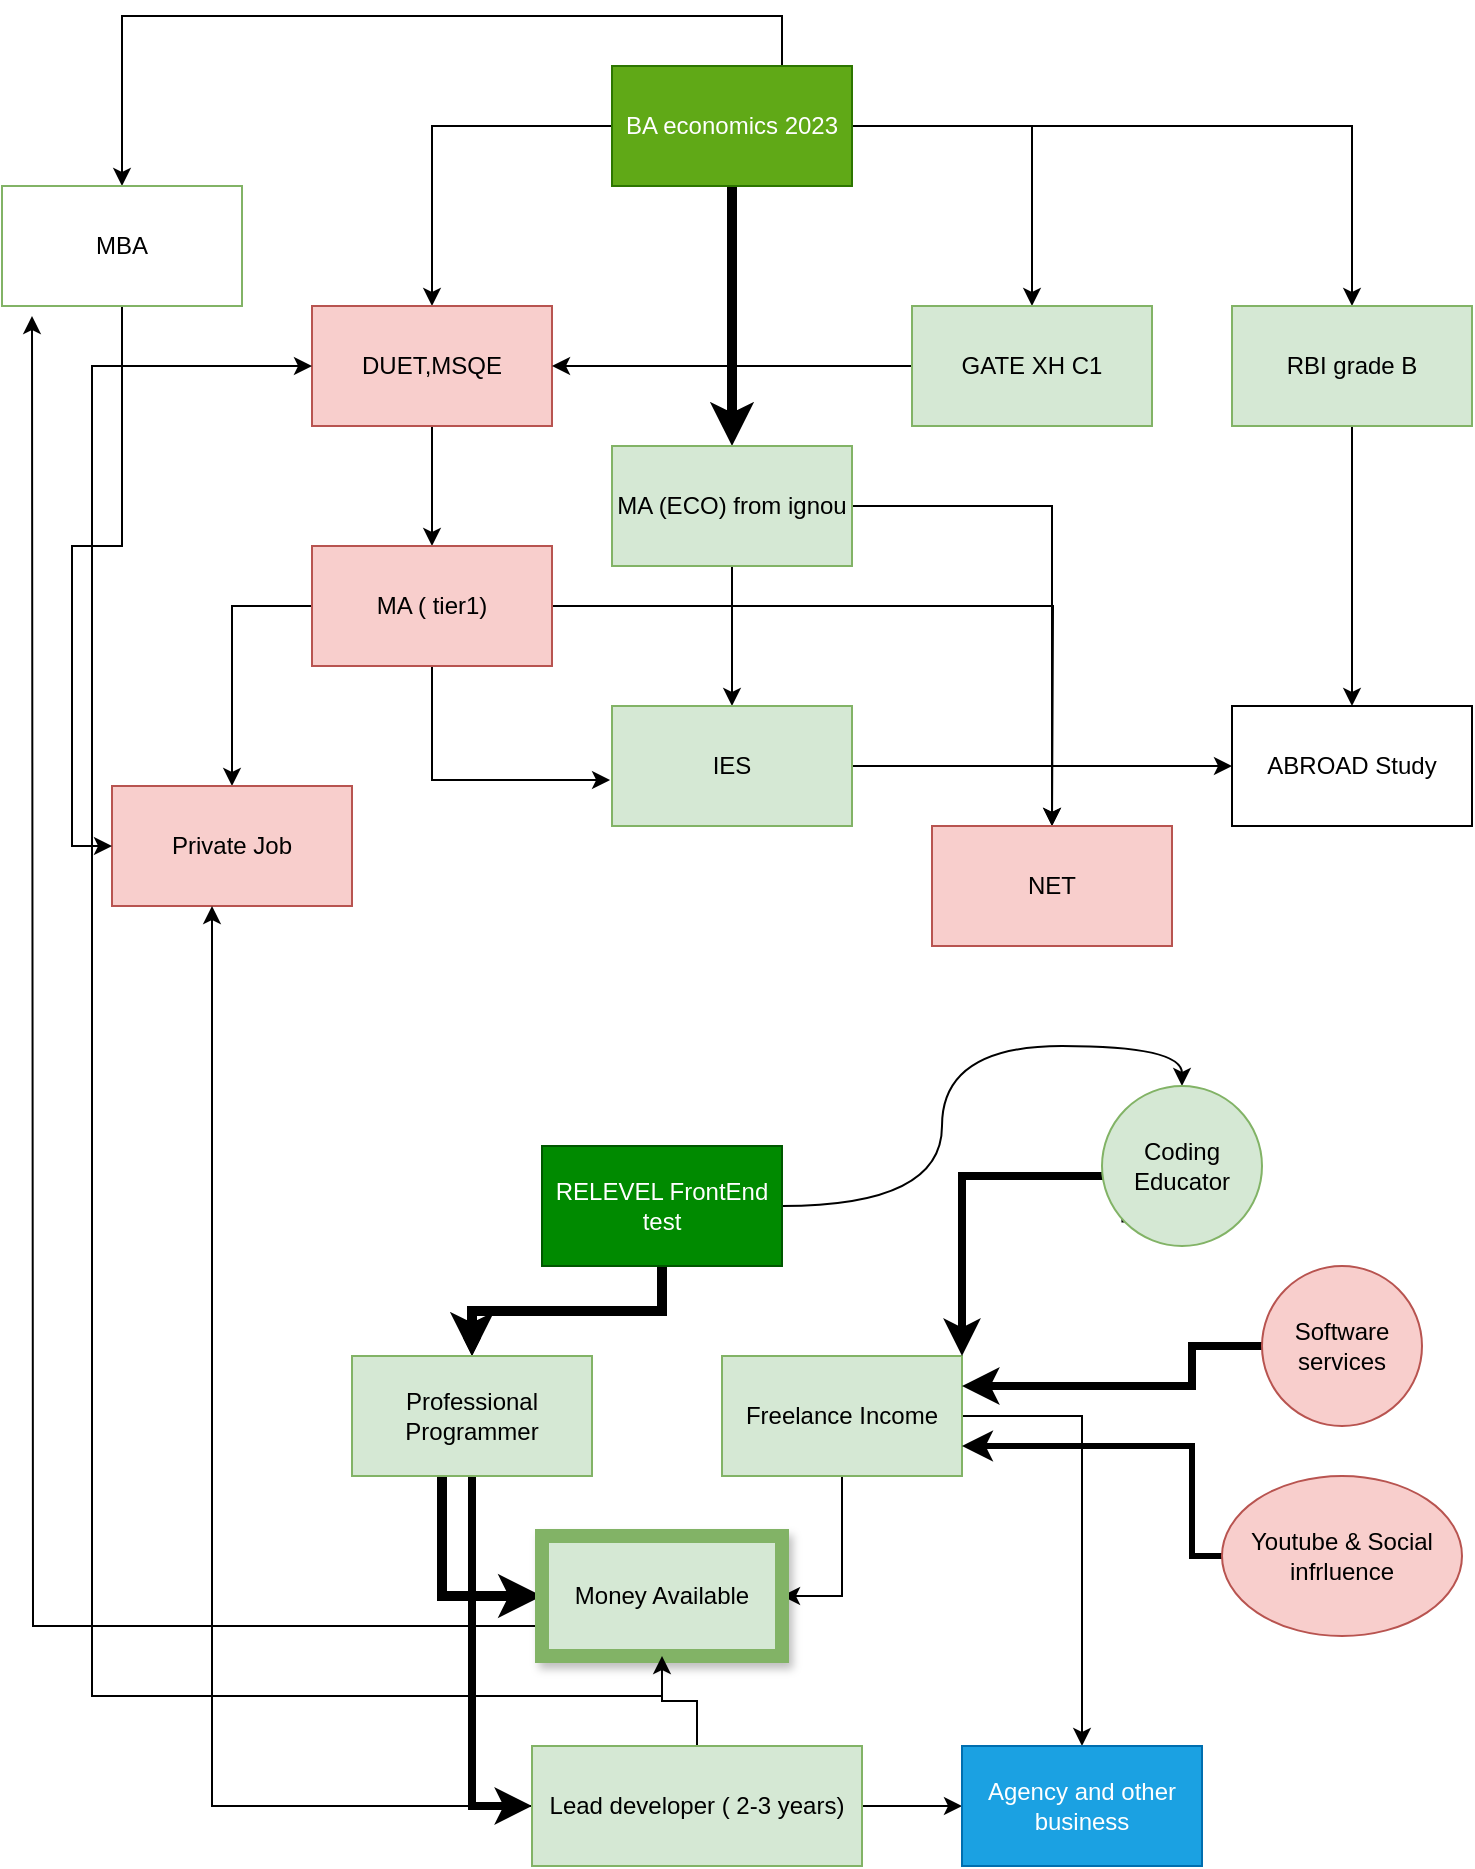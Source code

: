 <mxfile version="18.0.2" type="github">
  <diagram id="l5MQT0l0J_C5blnGxe-R" name="Page-1">
    <mxGraphModel dx="1574" dy="1036" grid="1" gridSize="15" guides="1" tooltips="1" connect="1" arrows="1" fold="1" page="1" pageScale="1" pageWidth="850" pageHeight="1100" math="0" shadow="0">
      <root>
        <mxCell id="0" />
        <mxCell id="1" parent="0" />
        <mxCell id="cHPvtZxhLTsQ24sQFhtI-3" value="" style="edgeStyle=orthogonalEdgeStyle;rounded=0;orthogonalLoop=1;jettySize=auto;html=1;" parent="1" source="cHPvtZxhLTsQ24sQFhtI-1" target="cHPvtZxhLTsQ24sQFhtI-2" edge="1">
          <mxGeometry relative="1" as="geometry" />
        </mxCell>
        <mxCell id="cHPvtZxhLTsQ24sQFhtI-6" value="" style="edgeStyle=orthogonalEdgeStyle;rounded=0;orthogonalLoop=1;jettySize=auto;html=1;" parent="1" source="cHPvtZxhLTsQ24sQFhtI-1" target="cHPvtZxhLTsQ24sQFhtI-5" edge="1">
          <mxGeometry relative="1" as="geometry" />
        </mxCell>
        <mxCell id="cHPvtZxhLTsQ24sQFhtI-9" value="" style="edgeStyle=orthogonalEdgeStyle;rounded=0;orthogonalLoop=1;jettySize=auto;html=1;strokeWidth=5;" parent="1" source="cHPvtZxhLTsQ24sQFhtI-1" target="cHPvtZxhLTsQ24sQFhtI-8" edge="1">
          <mxGeometry relative="1" as="geometry" />
        </mxCell>
        <mxCell id="cHPvtZxhLTsQ24sQFhtI-14" style="edgeStyle=orthogonalEdgeStyle;rounded=0;orthogonalLoop=1;jettySize=auto;html=1;exitX=1;exitY=0.5;exitDx=0;exitDy=0;entryX=0.5;entryY=0;entryDx=0;entryDy=0;" parent="1" source="cHPvtZxhLTsQ24sQFhtI-1" target="cHPvtZxhLTsQ24sQFhtI-13" edge="1">
          <mxGeometry relative="1" as="geometry" />
        </mxCell>
        <mxCell id="l-d240GoZ30HzUqu10cJ-5" style="edgeStyle=orthogonalEdgeStyle;orthogonalLoop=1;jettySize=auto;html=1;exitX=1;exitY=0;exitDx=0;exitDy=0;entryX=0.5;entryY=0;entryDx=0;entryDy=0;strokeWidth=1;rounded=0;" edge="1" parent="1" source="cHPvtZxhLTsQ24sQFhtI-1" target="l-d240GoZ30HzUqu10cJ-4">
          <mxGeometry relative="1" as="geometry">
            <Array as="points">
              <mxPoint x="435" y="40" />
              <mxPoint x="435" y="15" />
              <mxPoint x="105" y="15" />
            </Array>
          </mxGeometry>
        </mxCell>
        <mxCell id="cHPvtZxhLTsQ24sQFhtI-1" value="BA economics 2023" style="rounded=0;whiteSpace=wrap;html=1;fillColor=#60a917;strokeColor=#2D7600;fontColor=#ffffff;" parent="1" vertex="1">
          <mxGeometry x="350" y="40" width="120" height="60" as="geometry" />
        </mxCell>
        <mxCell id="cHPvtZxhLTsQ24sQFhtI-20" style="edgeStyle=orthogonalEdgeStyle;rounded=0;orthogonalLoop=1;jettySize=auto;html=1;" parent="1" source="cHPvtZxhLTsQ24sQFhtI-2" target="cHPvtZxhLTsQ24sQFhtI-19" edge="1">
          <mxGeometry relative="1" as="geometry" />
        </mxCell>
        <mxCell id="cHPvtZxhLTsQ24sQFhtI-2" value="DUET,MSQE" style="whiteSpace=wrap;html=1;rounded=0;fillColor=#f8cecc;strokeColor=#b85450;" parent="1" vertex="1">
          <mxGeometry x="200" y="160" width="120" height="60" as="geometry" />
        </mxCell>
        <mxCell id="cHPvtZxhLTsQ24sQFhtI-7" style="edgeStyle=orthogonalEdgeStyle;rounded=0;orthogonalLoop=1;jettySize=auto;html=1;exitX=0;exitY=0.5;exitDx=0;exitDy=0;entryX=1;entryY=0.5;entryDx=0;entryDy=0;" parent="1" source="cHPvtZxhLTsQ24sQFhtI-5" target="cHPvtZxhLTsQ24sQFhtI-2" edge="1">
          <mxGeometry relative="1" as="geometry" />
        </mxCell>
        <mxCell id="cHPvtZxhLTsQ24sQFhtI-5" value="GATE XH C1" style="whiteSpace=wrap;html=1;rounded=0;fillColor=#d5e8d4;strokeColor=#82b366;" parent="1" vertex="1">
          <mxGeometry x="500" y="160" width="120" height="60" as="geometry" />
        </mxCell>
        <mxCell id="cHPvtZxhLTsQ24sQFhtI-12" style="edgeStyle=orthogonalEdgeStyle;rounded=0;orthogonalLoop=1;jettySize=auto;html=1;exitX=0.5;exitY=1;exitDx=0;exitDy=0;entryX=0.5;entryY=0;entryDx=0;entryDy=0;" parent="1" source="cHPvtZxhLTsQ24sQFhtI-8" target="cHPvtZxhLTsQ24sQFhtI-10" edge="1">
          <mxGeometry relative="1" as="geometry" />
        </mxCell>
        <mxCell id="cHPvtZxhLTsQ24sQFhtI-26" style="edgeStyle=orthogonalEdgeStyle;rounded=0;orthogonalLoop=1;jettySize=auto;html=1;entryX=0.5;entryY=0;entryDx=0;entryDy=0;" parent="1" source="cHPvtZxhLTsQ24sQFhtI-8" target="cHPvtZxhLTsQ24sQFhtI-25" edge="1">
          <mxGeometry relative="1" as="geometry" />
        </mxCell>
        <mxCell id="cHPvtZxhLTsQ24sQFhtI-8" value="MA (ECO) from ignou" style="whiteSpace=wrap;html=1;rounded=0;fillColor=#d5e8d4;strokeColor=#82b366;" parent="1" vertex="1">
          <mxGeometry x="350" y="230" width="120" height="60" as="geometry" />
        </mxCell>
        <mxCell id="cHPvtZxhLTsQ24sQFhtI-17" style="edgeStyle=orthogonalEdgeStyle;rounded=0;orthogonalLoop=1;jettySize=auto;html=1;exitX=1;exitY=0.5;exitDx=0;exitDy=0;" parent="1" source="cHPvtZxhLTsQ24sQFhtI-10" target="cHPvtZxhLTsQ24sQFhtI-15" edge="1">
          <mxGeometry relative="1" as="geometry" />
        </mxCell>
        <mxCell id="cHPvtZxhLTsQ24sQFhtI-10" value="IES" style="rounded=0;whiteSpace=wrap;html=1;fillColor=#d5e8d4;strokeColor=#82b366;" parent="1" vertex="1">
          <mxGeometry x="350" y="360" width="120" height="60" as="geometry" />
        </mxCell>
        <mxCell id="cHPvtZxhLTsQ24sQFhtI-18" style="edgeStyle=orthogonalEdgeStyle;rounded=0;orthogonalLoop=1;jettySize=auto;html=1;exitX=0.5;exitY=1;exitDx=0;exitDy=0;" parent="1" source="cHPvtZxhLTsQ24sQFhtI-13" target="cHPvtZxhLTsQ24sQFhtI-15" edge="1">
          <mxGeometry relative="1" as="geometry" />
        </mxCell>
        <mxCell id="cHPvtZxhLTsQ24sQFhtI-13" value="RBI grade B" style="rounded=0;whiteSpace=wrap;html=1;fillColor=#d5e8d4;strokeColor=#82b366;" parent="1" vertex="1">
          <mxGeometry x="660" y="160" width="120" height="60" as="geometry" />
        </mxCell>
        <mxCell id="cHPvtZxhLTsQ24sQFhtI-15" value="ABROAD Study&lt;br&gt;" style="rounded=0;whiteSpace=wrap;html=1;" parent="1" vertex="1">
          <mxGeometry x="660" y="360" width="120" height="60" as="geometry" />
        </mxCell>
        <mxCell id="cHPvtZxhLTsQ24sQFhtI-22" style="edgeStyle=orthogonalEdgeStyle;rounded=0;orthogonalLoop=1;jettySize=auto;html=1;exitX=0.5;exitY=1;exitDx=0;exitDy=0;entryX=-0.008;entryY=0.617;entryDx=0;entryDy=0;entryPerimeter=0;" parent="1" source="cHPvtZxhLTsQ24sQFhtI-19" target="cHPvtZxhLTsQ24sQFhtI-10" edge="1">
          <mxGeometry relative="1" as="geometry" />
        </mxCell>
        <mxCell id="cHPvtZxhLTsQ24sQFhtI-24" style="edgeStyle=orthogonalEdgeStyle;rounded=0;orthogonalLoop=1;jettySize=auto;html=1;exitX=0;exitY=0.5;exitDx=0;exitDy=0;entryX=0.5;entryY=0;entryDx=0;entryDy=0;" parent="1" source="cHPvtZxhLTsQ24sQFhtI-19" target="cHPvtZxhLTsQ24sQFhtI-23" edge="1">
          <mxGeometry relative="1" as="geometry" />
        </mxCell>
        <mxCell id="cHPvtZxhLTsQ24sQFhtI-27" style="edgeStyle=orthogonalEdgeStyle;rounded=0;orthogonalLoop=1;jettySize=auto;html=1;" parent="1" source="cHPvtZxhLTsQ24sQFhtI-19" edge="1">
          <mxGeometry relative="1" as="geometry">
            <mxPoint x="570" y="420" as="targetPoint" />
          </mxGeometry>
        </mxCell>
        <mxCell id="cHPvtZxhLTsQ24sQFhtI-19" value="MA ( tier1)" style="rounded=0;whiteSpace=wrap;html=1;fillColor=#f8cecc;strokeColor=#b85450;" parent="1" vertex="1">
          <mxGeometry x="200" y="280" width="120" height="60" as="geometry" />
        </mxCell>
        <mxCell id="cHPvtZxhLTsQ24sQFhtI-23" value="Private Job" style="rounded=0;whiteSpace=wrap;html=1;fillColor=#f8cecc;strokeColor=#b85450;" parent="1" vertex="1">
          <mxGeometry x="100" y="400" width="120" height="60" as="geometry" />
        </mxCell>
        <mxCell id="cHPvtZxhLTsQ24sQFhtI-25" value="NET" style="rounded=0;whiteSpace=wrap;html=1;fillColor=#f8cecc;strokeColor=#b85450;" parent="1" vertex="1">
          <mxGeometry x="510" y="420" width="120" height="60" as="geometry" />
        </mxCell>
        <mxCell id="cHPvtZxhLTsQ24sQFhtI-30" value="" style="edgeStyle=orthogonalEdgeStyle;rounded=0;orthogonalLoop=1;jettySize=auto;html=1;" parent="1" source="cHPvtZxhLTsQ24sQFhtI-28" target="cHPvtZxhLTsQ24sQFhtI-29" edge="1">
          <mxGeometry relative="1" as="geometry" />
        </mxCell>
        <mxCell id="cHPvtZxhLTsQ24sQFhtI-31" value="" style="edgeStyle=orthogonalEdgeStyle;rounded=0;orthogonalLoop=1;jettySize=auto;html=1;strokeWidth=5;" parent="1" source="cHPvtZxhLTsQ24sQFhtI-28" target="cHPvtZxhLTsQ24sQFhtI-29" edge="1">
          <mxGeometry relative="1" as="geometry" />
        </mxCell>
        <mxCell id="l-d240GoZ30HzUqu10cJ-1" style="edgeStyle=orthogonalEdgeStyle;curved=1;orthogonalLoop=1;jettySize=auto;html=1;entryX=0.5;entryY=0;entryDx=0;entryDy=0;strokeWidth=1;" edge="1" parent="1" source="cHPvtZxhLTsQ24sQFhtI-28" target="cHPvtZxhLTsQ24sQFhtI-43">
          <mxGeometry relative="1" as="geometry" />
        </mxCell>
        <mxCell id="cHPvtZxhLTsQ24sQFhtI-28" value="RELEVEL FrontEnd test" style="rounded=0;whiteSpace=wrap;html=1;fillColor=#008a00;strokeColor=#005700;fontColor=#ffffff;" parent="1" vertex="1">
          <mxGeometry x="315" y="580" width="120" height="60" as="geometry" />
        </mxCell>
        <mxCell id="cHPvtZxhLTsQ24sQFhtI-36" style="edgeStyle=orthogonalEdgeStyle;rounded=0;orthogonalLoop=1;jettySize=auto;html=1;entryX=0;entryY=0.5;entryDx=0;entryDy=0;strokeWidth=5;" parent="1" source="cHPvtZxhLTsQ24sQFhtI-29" target="cHPvtZxhLTsQ24sQFhtI-34" edge="1">
          <mxGeometry relative="1" as="geometry">
            <Array as="points">
              <mxPoint x="265" y="805" />
            </Array>
          </mxGeometry>
        </mxCell>
        <mxCell id="cHPvtZxhLTsQ24sQFhtI-39" style="edgeStyle=orthogonalEdgeStyle;rounded=0;orthogonalLoop=1;jettySize=auto;html=1;entryX=0;entryY=0.5;entryDx=0;entryDy=0;strokeWidth=4;" parent="1" source="cHPvtZxhLTsQ24sQFhtI-29" target="cHPvtZxhLTsQ24sQFhtI-38" edge="1">
          <mxGeometry relative="1" as="geometry" />
        </mxCell>
        <mxCell id="cHPvtZxhLTsQ24sQFhtI-29" value="Professional Programmer" style="rounded=0;whiteSpace=wrap;html=1;fillColor=#d5e8d4;strokeColor=#82b366;" parent="1" vertex="1">
          <mxGeometry x="220" y="685" width="120" height="60" as="geometry" />
        </mxCell>
        <mxCell id="cHPvtZxhLTsQ24sQFhtI-37" style="edgeStyle=orthogonalEdgeStyle;rounded=0;orthogonalLoop=1;jettySize=auto;html=1;entryX=1;entryY=0.5;entryDx=0;entryDy=0;" parent="1" source="cHPvtZxhLTsQ24sQFhtI-32" target="cHPvtZxhLTsQ24sQFhtI-34" edge="1">
          <mxGeometry relative="1" as="geometry" />
        </mxCell>
        <mxCell id="cHPvtZxhLTsQ24sQFhtI-42" style="edgeStyle=orthogonalEdgeStyle;rounded=0;orthogonalLoop=1;jettySize=auto;html=1;entryX=0.5;entryY=0;entryDx=0;entryDy=0;" parent="1" source="cHPvtZxhLTsQ24sQFhtI-32" target="cHPvtZxhLTsQ24sQFhtI-41" edge="1">
          <mxGeometry relative="1" as="geometry">
            <Array as="points">
              <mxPoint x="585" y="715" />
            </Array>
          </mxGeometry>
        </mxCell>
        <mxCell id="cHPvtZxhLTsQ24sQFhtI-32" value="Freelance Income" style="rounded=0;whiteSpace=wrap;html=1;fillColor=#d5e8d4;strokeColor=#82b366;" parent="1" vertex="1">
          <mxGeometry x="405" y="685" width="120" height="60" as="geometry" />
        </mxCell>
        <mxCell id="cHPvtZxhLTsQ24sQFhtI-35" style="edgeStyle=orthogonalEdgeStyle;rounded=0;orthogonalLoop=1;jettySize=auto;html=1;entryX=0;entryY=0.5;entryDx=0;entryDy=0;" parent="1" source="cHPvtZxhLTsQ24sQFhtI-34" target="cHPvtZxhLTsQ24sQFhtI-2" edge="1">
          <mxGeometry relative="1" as="geometry">
            <Array as="points">
              <mxPoint x="375" y="855" />
              <mxPoint x="90" y="855" />
              <mxPoint x="90" y="190" />
            </Array>
          </mxGeometry>
        </mxCell>
        <mxCell id="l-d240GoZ30HzUqu10cJ-6" style="edgeStyle=orthogonalEdgeStyle;rounded=0;orthogonalLoop=1;jettySize=auto;html=1;exitX=0;exitY=0.75;exitDx=0;exitDy=0;strokeWidth=1;" edge="1" parent="1" source="cHPvtZxhLTsQ24sQFhtI-34">
          <mxGeometry relative="1" as="geometry">
            <mxPoint x="60" y="165" as="targetPoint" />
          </mxGeometry>
        </mxCell>
        <mxCell id="cHPvtZxhLTsQ24sQFhtI-34" value="Money Available&lt;br&gt;" style="rounded=0;whiteSpace=wrap;html=1;fillColor=#d5e8d4;strokeColor=#82b366;strokeWidth=7;perimeterSpacing=0;sketch=0;shadow=1;glass=0;" parent="1" vertex="1">
          <mxGeometry x="315" y="775" width="120" height="60" as="geometry" />
        </mxCell>
        <mxCell id="cHPvtZxhLTsQ24sQFhtI-50" value="" style="edgeStyle=orthogonalEdgeStyle;rounded=0;orthogonalLoop=1;jettySize=auto;html=1;" parent="1" source="cHPvtZxhLTsQ24sQFhtI-38" target="cHPvtZxhLTsQ24sQFhtI-41" edge="1">
          <mxGeometry relative="1" as="geometry" />
        </mxCell>
        <mxCell id="cHPvtZxhLTsQ24sQFhtI-53" value="" style="edgeStyle=orthogonalEdgeStyle;rounded=0;orthogonalLoop=1;jettySize=auto;html=1;" parent="1" source="cHPvtZxhLTsQ24sQFhtI-38" target="cHPvtZxhLTsQ24sQFhtI-34" edge="1">
          <mxGeometry relative="1" as="geometry" />
        </mxCell>
        <mxCell id="l-d240GoZ30HzUqu10cJ-8" style="edgeStyle=orthogonalEdgeStyle;rounded=0;orthogonalLoop=1;jettySize=auto;html=1;strokeWidth=1;" edge="1" parent="1" source="cHPvtZxhLTsQ24sQFhtI-38" target="cHPvtZxhLTsQ24sQFhtI-23">
          <mxGeometry relative="1" as="geometry">
            <mxPoint x="150" y="467" as="targetPoint" />
            <Array as="points">
              <mxPoint x="150" y="910" />
            </Array>
          </mxGeometry>
        </mxCell>
        <mxCell id="cHPvtZxhLTsQ24sQFhtI-38" value="Lead developer ( 2-3 years)" style="rounded=0;whiteSpace=wrap;html=1;fillColor=#d5e8d4;strokeColor=#82b366;" parent="1" vertex="1">
          <mxGeometry x="310" y="880" width="165" height="60" as="geometry" />
        </mxCell>
        <mxCell id="cHPvtZxhLTsQ24sQFhtI-41" value="Agency and other business" style="rounded=0;whiteSpace=wrap;html=1;fillColor=#1ba1e2;fontColor=#ffffff;strokeColor=#006EAF;" parent="1" vertex="1">
          <mxGeometry x="525" y="880" width="120" height="60" as="geometry" />
        </mxCell>
        <mxCell id="cHPvtZxhLTsQ24sQFhtI-45" style="edgeStyle=orthogonalEdgeStyle;rounded=0;orthogonalLoop=1;jettySize=auto;html=1;exitX=0;exitY=1;exitDx=0;exitDy=0;entryX=1;entryY=0;entryDx=0;entryDy=0;strokeWidth=4;" parent="1" source="cHPvtZxhLTsQ24sQFhtI-43" target="cHPvtZxhLTsQ24sQFhtI-32" edge="1">
          <mxGeometry relative="1" as="geometry">
            <Array as="points">
              <mxPoint x="607" y="595" />
              <mxPoint x="525" y="595" />
            </Array>
          </mxGeometry>
        </mxCell>
        <mxCell id="cHPvtZxhLTsQ24sQFhtI-43" value="Coding Educator" style="ellipse;whiteSpace=wrap;html=1;aspect=fixed;fillColor=#d5e8d4;strokeColor=#82b366;" parent="1" vertex="1">
          <mxGeometry x="595" y="550" width="80" height="80" as="geometry" />
        </mxCell>
        <mxCell id="cHPvtZxhLTsQ24sQFhtI-48" style="edgeStyle=orthogonalEdgeStyle;rounded=0;orthogonalLoop=1;jettySize=auto;html=1;exitX=0;exitY=0.5;exitDx=0;exitDy=0;entryX=1;entryY=0.25;entryDx=0;entryDy=0;strokeWidth=4;" parent="1" source="cHPvtZxhLTsQ24sQFhtI-46" target="cHPvtZxhLTsQ24sQFhtI-32" edge="1">
          <mxGeometry relative="1" as="geometry">
            <Array as="points">
              <mxPoint x="640" y="680" />
              <mxPoint x="640" y="700" />
            </Array>
          </mxGeometry>
        </mxCell>
        <mxCell id="cHPvtZxhLTsQ24sQFhtI-46" value="Software services&lt;br&gt;" style="ellipse;whiteSpace=wrap;html=1;aspect=fixed;fillColor=#f8cecc;strokeColor=#b85450;" parent="1" vertex="1">
          <mxGeometry x="675" y="640" width="80" height="80" as="geometry" />
        </mxCell>
        <mxCell id="cHPvtZxhLTsQ24sQFhtI-52" style="edgeStyle=orthogonalEdgeStyle;rounded=0;orthogonalLoop=1;jettySize=auto;html=1;entryX=1;entryY=0.75;entryDx=0;entryDy=0;strokeWidth=3;" parent="1" source="cHPvtZxhLTsQ24sQFhtI-51" target="cHPvtZxhLTsQ24sQFhtI-32" edge="1">
          <mxGeometry relative="1" as="geometry">
            <mxPoint x="550" y="730" as="targetPoint" />
            <Array as="points">
              <mxPoint x="640" y="785" />
              <mxPoint x="640" y="730" />
            </Array>
          </mxGeometry>
        </mxCell>
        <mxCell id="cHPvtZxhLTsQ24sQFhtI-51" value="Youtube &amp;amp; Social infrluence&lt;br&gt;" style="ellipse;whiteSpace=wrap;html=1;fillColor=#f8cecc;strokeColor=#b85450;" parent="1" vertex="1">
          <mxGeometry x="655" y="745" width="120" height="80" as="geometry" />
        </mxCell>
        <mxCell id="l-d240GoZ30HzUqu10cJ-7" style="edgeStyle=orthogonalEdgeStyle;rounded=0;orthogonalLoop=1;jettySize=auto;html=1;entryX=0;entryY=0.5;entryDx=0;entryDy=0;strokeWidth=1;" edge="1" parent="1" source="l-d240GoZ30HzUqu10cJ-4" target="cHPvtZxhLTsQ24sQFhtI-23">
          <mxGeometry relative="1" as="geometry" />
        </mxCell>
        <mxCell id="l-d240GoZ30HzUqu10cJ-4" value="MBA" style="rounded=0;whiteSpace=wrap;html=1;strokeColor=#82B366;" vertex="1" parent="1">
          <mxGeometry x="45" y="100" width="120" height="60" as="geometry" />
        </mxCell>
      </root>
    </mxGraphModel>
  </diagram>
</mxfile>
